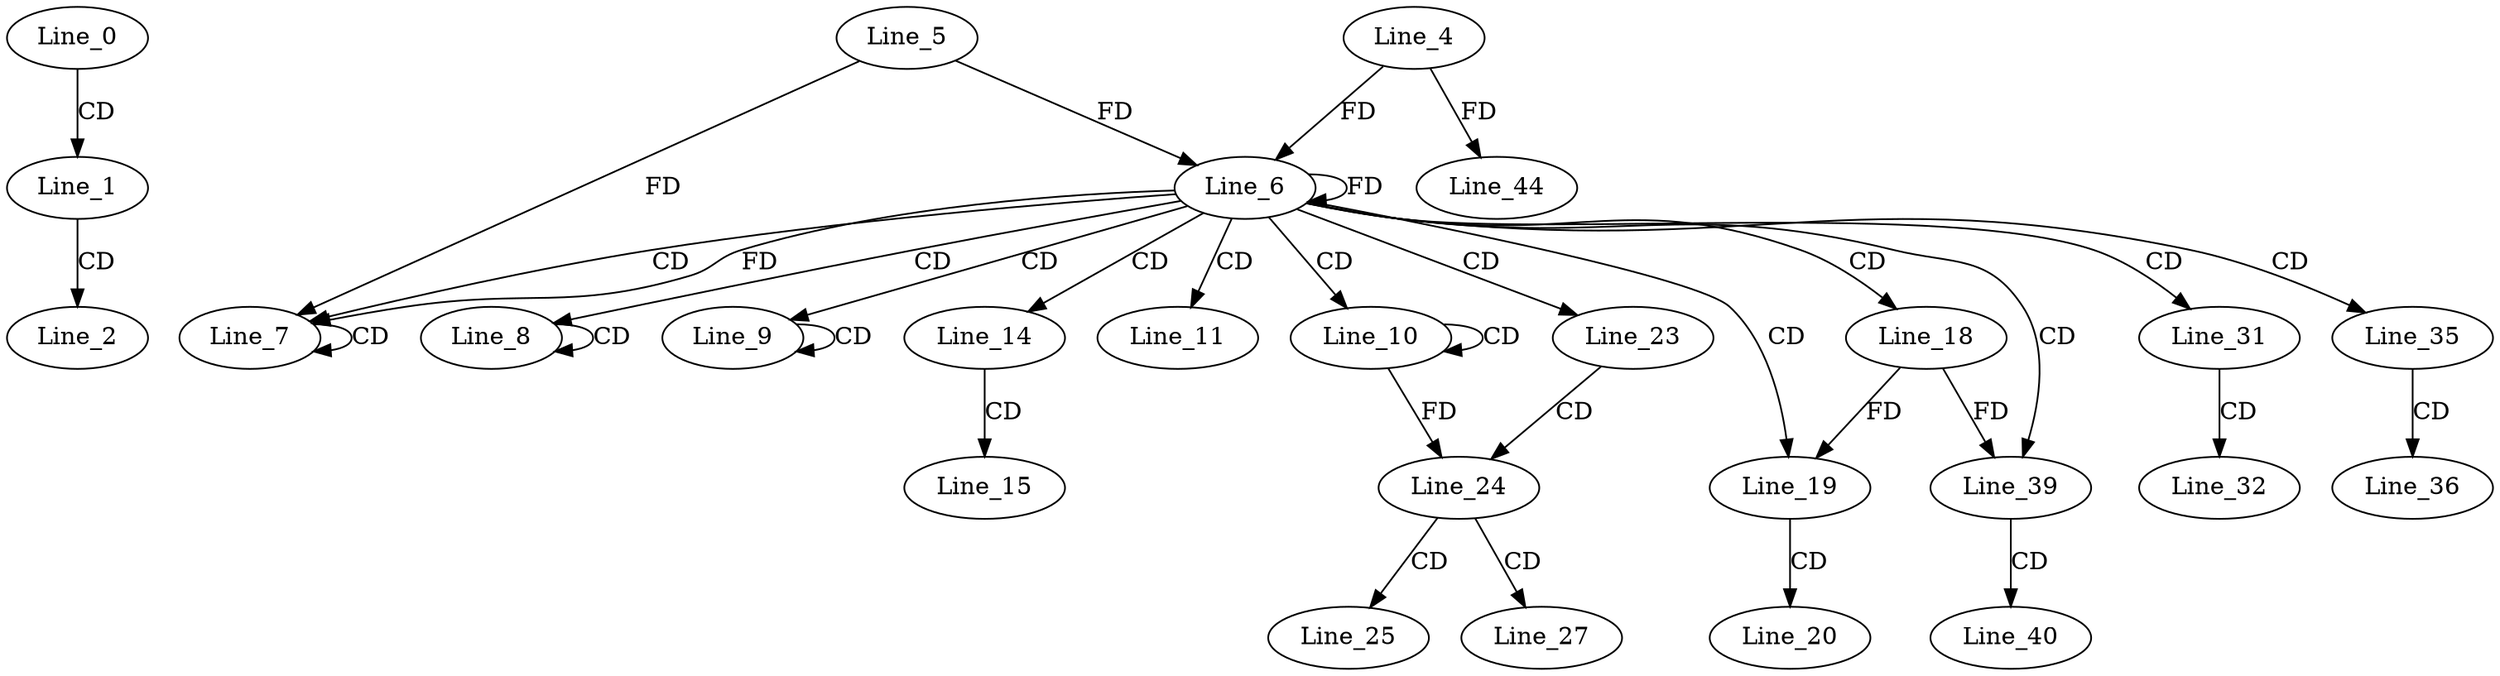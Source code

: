 digraph G {
  Line_0;
  Line_1;
  Line_2;
  Line_6;
  Line_5;
  Line_6;
  Line_4;
  Line_6;
  Line_7;
  Line_7;
  Line_8;
  Line_8;
  Line_9;
  Line_9;
  Line_10;
  Line_10;
  Line_11;
  Line_14;
  Line_15;
  Line_18;
  Line_19;
  Line_20;
  Line_23;
  Line_24;
  Line_25;
  Line_27;
  Line_31;
  Line_32;
  Line_35;
  Line_36;
  Line_39;
  Line_40;
  Line_44;
  Line_0 -> Line_1 [ label="CD" ];
  Line_1 -> Line_2 [ label="CD" ];
  Line_6 -> Line_6 [ label="FD" ];
  Line_5 -> Line_6 [ label="FD" ];
  Line_4 -> Line_6 [ label="FD" ];
  Line_6 -> Line_7 [ label="CD" ];
  Line_7 -> Line_7 [ label="CD" ];
  Line_6 -> Line_7 [ label="FD" ];
  Line_5 -> Line_7 [ label="FD" ];
  Line_6 -> Line_8 [ label="CD" ];
  Line_8 -> Line_8 [ label="CD" ];
  Line_6 -> Line_9 [ label="CD" ];
  Line_9 -> Line_9 [ label="CD" ];
  Line_6 -> Line_10 [ label="CD" ];
  Line_10 -> Line_10 [ label="CD" ];
  Line_6 -> Line_11 [ label="CD" ];
  Line_6 -> Line_14 [ label="CD" ];
  Line_14 -> Line_15 [ label="CD" ];
  Line_6 -> Line_18 [ label="CD" ];
  Line_6 -> Line_19 [ label="CD" ];
  Line_18 -> Line_19 [ label="FD" ];
  Line_19 -> Line_20 [ label="CD" ];
  Line_6 -> Line_23 [ label="CD" ];
  Line_23 -> Line_24 [ label="CD" ];
  Line_10 -> Line_24 [ label="FD" ];
  Line_24 -> Line_25 [ label="CD" ];
  Line_24 -> Line_27 [ label="CD" ];
  Line_6 -> Line_31 [ label="CD" ];
  Line_31 -> Line_32 [ label="CD" ];
  Line_6 -> Line_35 [ label="CD" ];
  Line_35 -> Line_36 [ label="CD" ];
  Line_6 -> Line_39 [ label="CD" ];
  Line_18 -> Line_39 [ label="FD" ];
  Line_39 -> Line_40 [ label="CD" ];
  Line_4 -> Line_44 [ label="FD" ];
}
